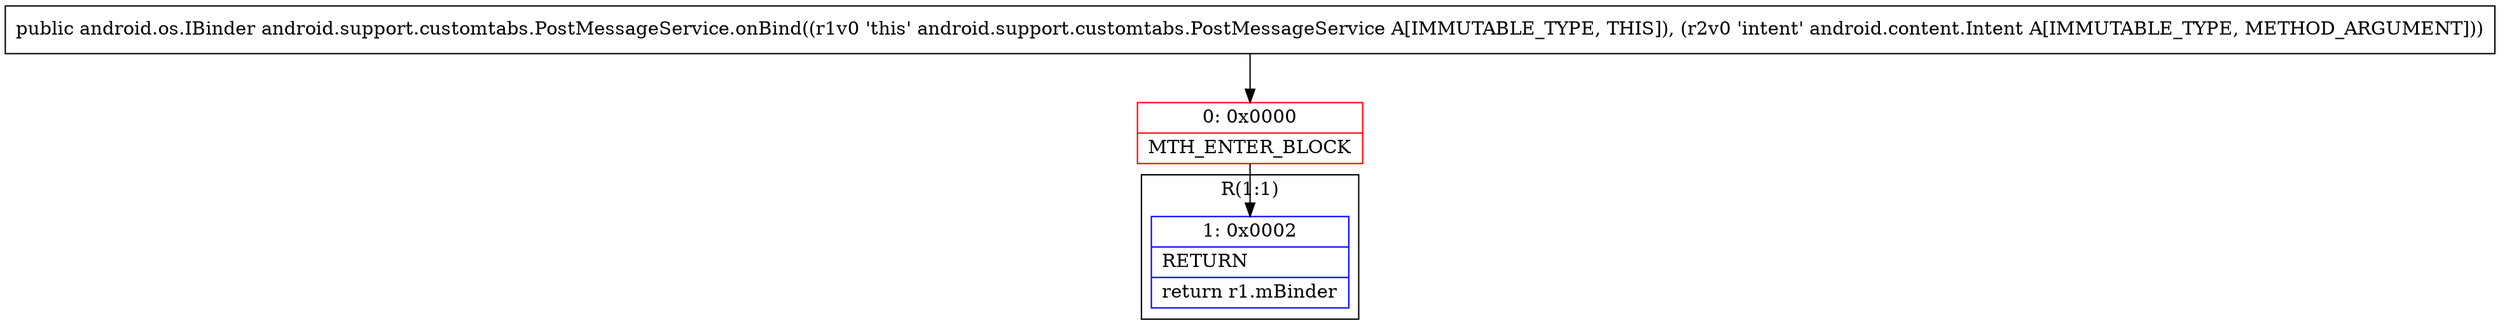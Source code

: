 digraph "CFG forandroid.support.customtabs.PostMessageService.onBind(Landroid\/content\/Intent;)Landroid\/os\/IBinder;" {
subgraph cluster_Region_172725267 {
label = "R(1:1)";
node [shape=record,color=blue];
Node_1 [shape=record,label="{1\:\ 0x0002|RETURN\l|return r1.mBinder\l}"];
}
Node_0 [shape=record,color=red,label="{0\:\ 0x0000|MTH_ENTER_BLOCK\l}"];
MethodNode[shape=record,label="{public android.os.IBinder android.support.customtabs.PostMessageService.onBind((r1v0 'this' android.support.customtabs.PostMessageService A[IMMUTABLE_TYPE, THIS]), (r2v0 'intent' android.content.Intent A[IMMUTABLE_TYPE, METHOD_ARGUMENT])) }"];
MethodNode -> Node_0;
Node_0 -> Node_1;
}

